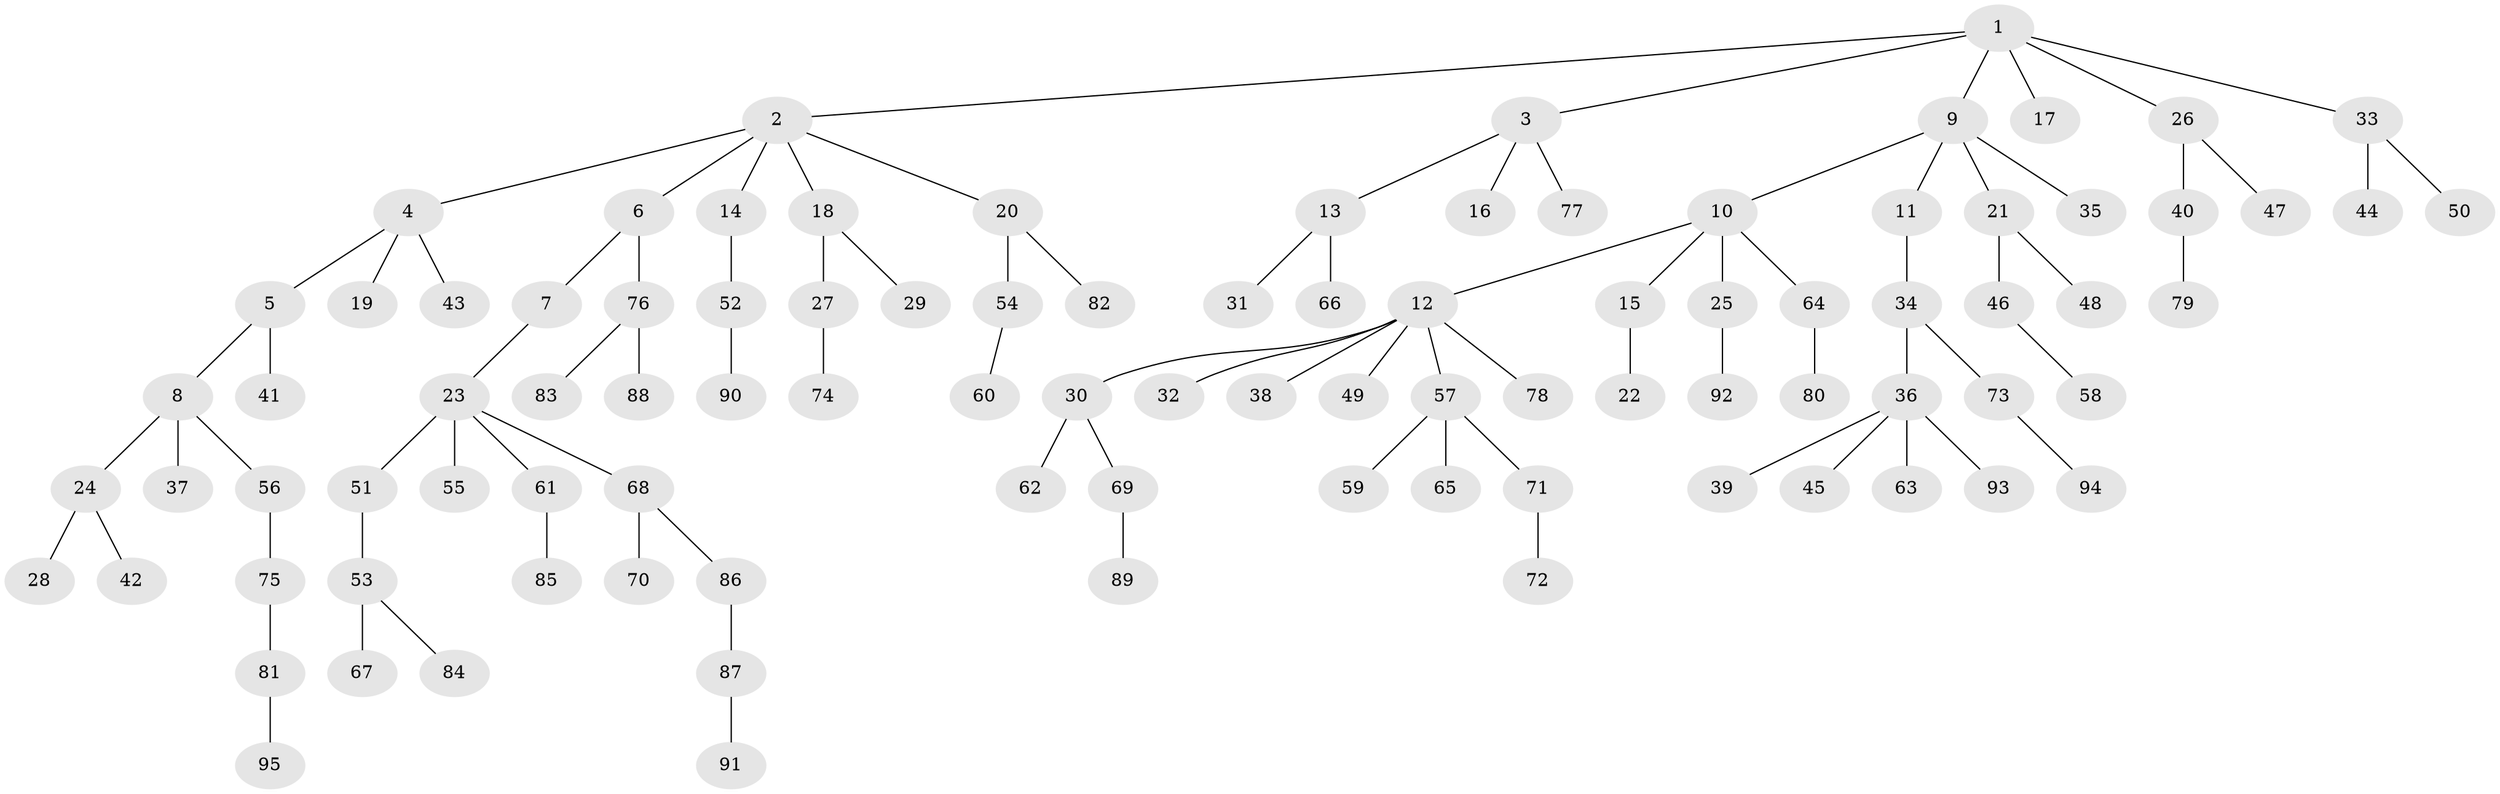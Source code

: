 // coarse degree distribution, {7: 0.03125, 3: 0.140625, 2: 0.125, 5: 0.03125, 4: 0.046875, 8: 0.015625, 1: 0.609375}
// Generated by graph-tools (version 1.1) at 2025/42/03/06/25 10:42:04]
// undirected, 95 vertices, 94 edges
graph export_dot {
graph [start="1"]
  node [color=gray90,style=filled];
  1;
  2;
  3;
  4;
  5;
  6;
  7;
  8;
  9;
  10;
  11;
  12;
  13;
  14;
  15;
  16;
  17;
  18;
  19;
  20;
  21;
  22;
  23;
  24;
  25;
  26;
  27;
  28;
  29;
  30;
  31;
  32;
  33;
  34;
  35;
  36;
  37;
  38;
  39;
  40;
  41;
  42;
  43;
  44;
  45;
  46;
  47;
  48;
  49;
  50;
  51;
  52;
  53;
  54;
  55;
  56;
  57;
  58;
  59;
  60;
  61;
  62;
  63;
  64;
  65;
  66;
  67;
  68;
  69;
  70;
  71;
  72;
  73;
  74;
  75;
  76;
  77;
  78;
  79;
  80;
  81;
  82;
  83;
  84;
  85;
  86;
  87;
  88;
  89;
  90;
  91;
  92;
  93;
  94;
  95;
  1 -- 2;
  1 -- 3;
  1 -- 9;
  1 -- 17;
  1 -- 26;
  1 -- 33;
  2 -- 4;
  2 -- 6;
  2 -- 14;
  2 -- 18;
  2 -- 20;
  3 -- 13;
  3 -- 16;
  3 -- 77;
  4 -- 5;
  4 -- 19;
  4 -- 43;
  5 -- 8;
  5 -- 41;
  6 -- 7;
  6 -- 76;
  7 -- 23;
  8 -- 24;
  8 -- 37;
  8 -- 56;
  9 -- 10;
  9 -- 11;
  9 -- 21;
  9 -- 35;
  10 -- 12;
  10 -- 15;
  10 -- 25;
  10 -- 64;
  11 -- 34;
  12 -- 30;
  12 -- 32;
  12 -- 38;
  12 -- 49;
  12 -- 57;
  12 -- 78;
  13 -- 31;
  13 -- 66;
  14 -- 52;
  15 -- 22;
  18 -- 27;
  18 -- 29;
  20 -- 54;
  20 -- 82;
  21 -- 46;
  21 -- 48;
  23 -- 51;
  23 -- 55;
  23 -- 61;
  23 -- 68;
  24 -- 28;
  24 -- 42;
  25 -- 92;
  26 -- 40;
  26 -- 47;
  27 -- 74;
  30 -- 62;
  30 -- 69;
  33 -- 44;
  33 -- 50;
  34 -- 36;
  34 -- 73;
  36 -- 39;
  36 -- 45;
  36 -- 63;
  36 -- 93;
  40 -- 79;
  46 -- 58;
  51 -- 53;
  52 -- 90;
  53 -- 67;
  53 -- 84;
  54 -- 60;
  56 -- 75;
  57 -- 59;
  57 -- 65;
  57 -- 71;
  61 -- 85;
  64 -- 80;
  68 -- 70;
  68 -- 86;
  69 -- 89;
  71 -- 72;
  73 -- 94;
  75 -- 81;
  76 -- 83;
  76 -- 88;
  81 -- 95;
  86 -- 87;
  87 -- 91;
}
